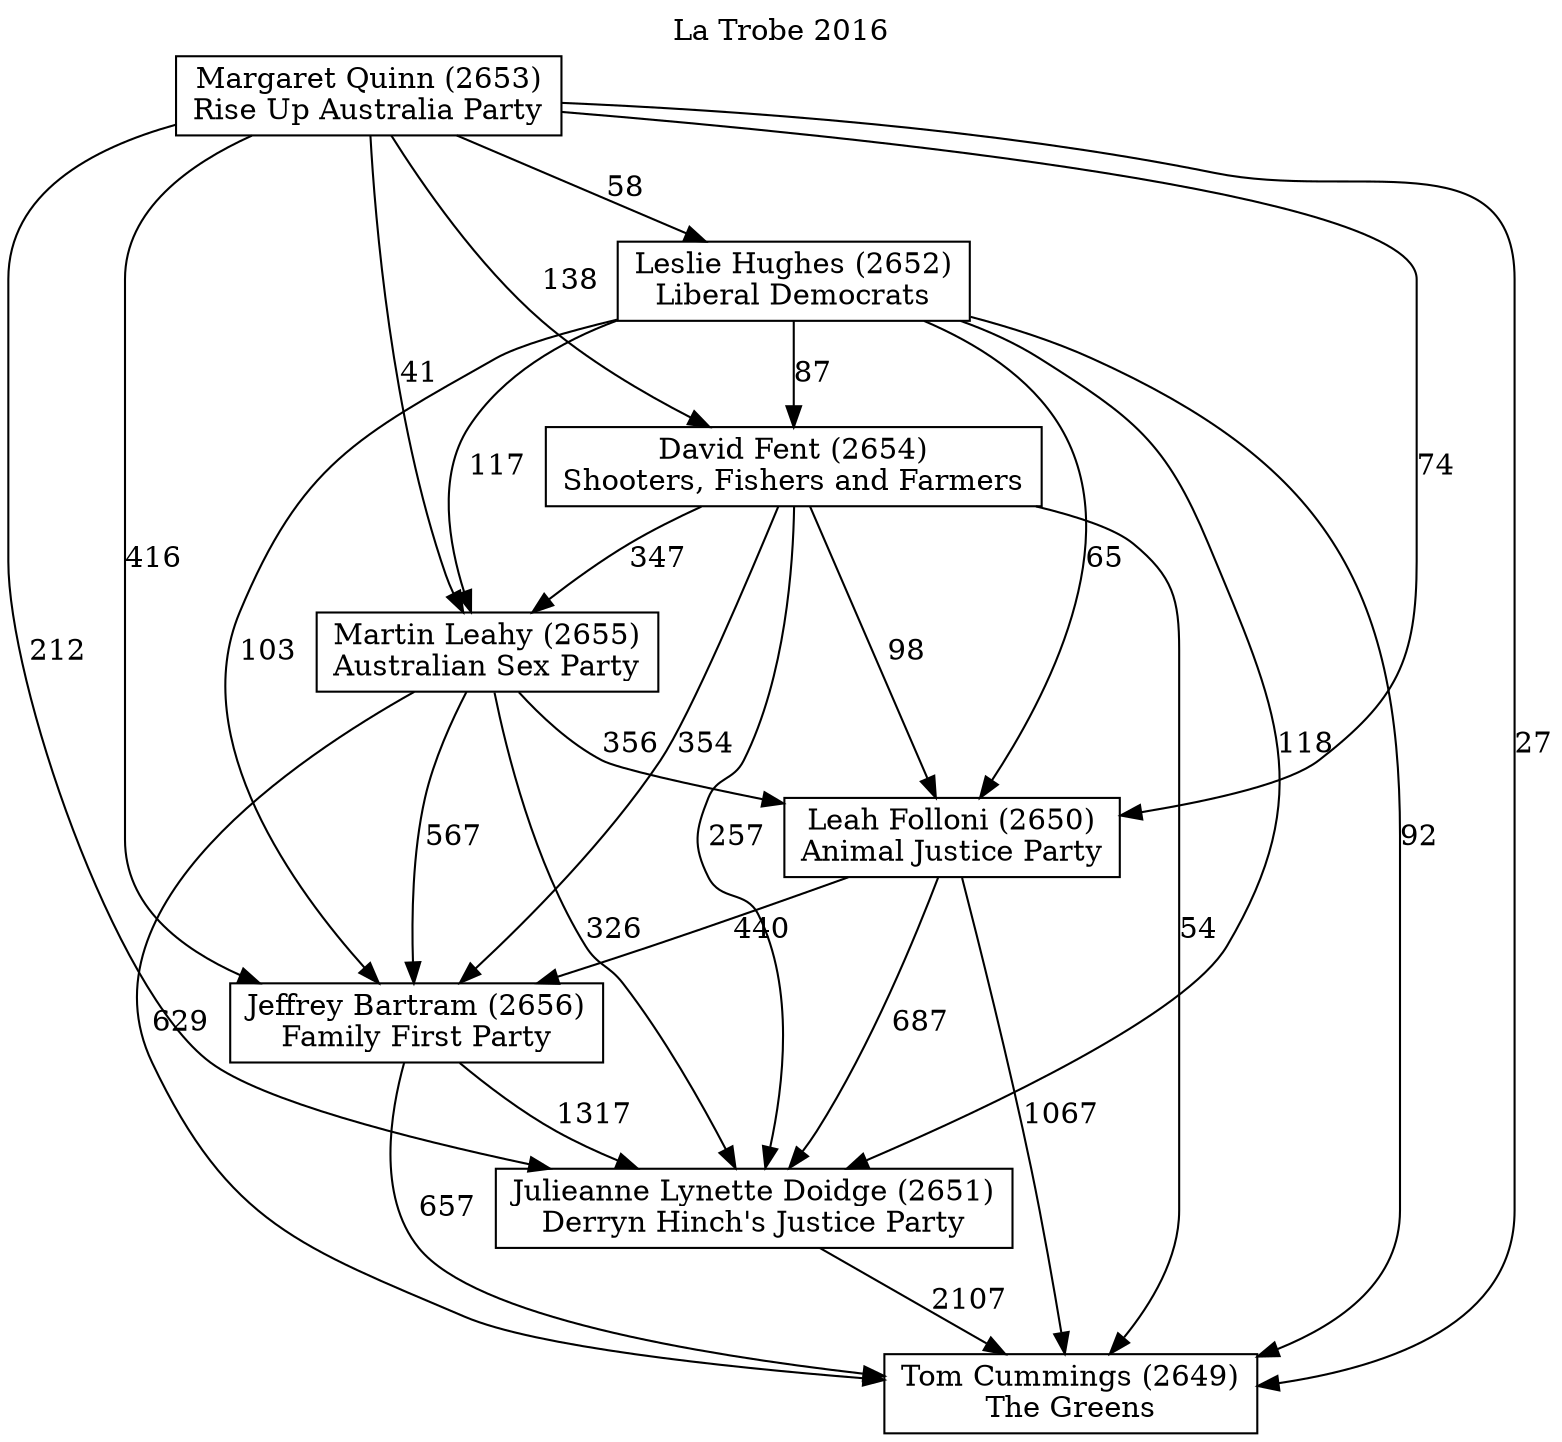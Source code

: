 // House preference flow
digraph "Tom Cummings (2649)_La Trobe_2016" {
	graph [label="La Trobe 2016" labelloc=t mclimit=10]
	node [shape=box]
	"Martin Leahy (2655)" [label="Martin Leahy (2655)
Australian Sex Party"]
	"Jeffrey Bartram (2656)" [label="Jeffrey Bartram (2656)
Family First Party"]
	"Leah Folloni (2650)" [label="Leah Folloni (2650)
Animal Justice Party"]
	"Margaret Quinn (2653)" [label="Margaret Quinn (2653)
Rise Up Australia Party"]
	"Julieanne Lynette Doidge (2651)" [label="Julieanne Lynette Doidge (2651)
Derryn Hinch's Justice Party"]
	"Tom Cummings (2649)" [label="Tom Cummings (2649)
The Greens"]
	"David Fent (2654)" [label="David Fent (2654)
Shooters, Fishers and Farmers"]
	"Leslie Hughes (2652)" [label="Leslie Hughes (2652)
Liberal Democrats"]
	"Leslie Hughes (2652)" -> "Jeffrey Bartram (2656)" [label=103]
	"Margaret Quinn (2653)" -> "Leah Folloni (2650)" [label=74]
	"Margaret Quinn (2653)" -> "Julieanne Lynette Doidge (2651)" [label=212]
	"Margaret Quinn (2653)" -> "David Fent (2654)" [label=138]
	"Leah Folloni (2650)" -> "Julieanne Lynette Doidge (2651)" [label=687]
	"Martin Leahy (2655)" -> "Jeffrey Bartram (2656)" [label=567]
	"Leslie Hughes (2652)" -> "Tom Cummings (2649)" [label=92]
	"David Fent (2654)" -> "Martin Leahy (2655)" [label=347]
	"Leslie Hughes (2652)" -> "Leah Folloni (2650)" [label=65]
	"David Fent (2654)" -> "Julieanne Lynette Doidge (2651)" [label=257]
	"Leah Folloni (2650)" -> "Jeffrey Bartram (2656)" [label=440]
	"Margaret Quinn (2653)" -> "Leslie Hughes (2652)" [label=58]
	"Leah Folloni (2650)" -> "Tom Cummings (2649)" [label=1067]
	"Leslie Hughes (2652)" -> "Julieanne Lynette Doidge (2651)" [label=118]
	"David Fent (2654)" -> "Tom Cummings (2649)" [label=54]
	"David Fent (2654)" -> "Leah Folloni (2650)" [label=98]
	"David Fent (2654)" -> "Jeffrey Bartram (2656)" [label=354]
	"Margaret Quinn (2653)" -> "Martin Leahy (2655)" [label=41]
	"Martin Leahy (2655)" -> "Julieanne Lynette Doidge (2651)" [label=326]
	"Margaret Quinn (2653)" -> "Tom Cummings (2649)" [label=27]
	"Julieanne Lynette Doidge (2651)" -> "Tom Cummings (2649)" [label=2107]
	"Martin Leahy (2655)" -> "Leah Folloni (2650)" [label=356]
	"Leslie Hughes (2652)" -> "David Fent (2654)" [label=87]
	"Leslie Hughes (2652)" -> "Martin Leahy (2655)" [label=117]
	"Martin Leahy (2655)" -> "Tom Cummings (2649)" [label=629]
	"Jeffrey Bartram (2656)" -> "Julieanne Lynette Doidge (2651)" [label=1317]
	"Jeffrey Bartram (2656)" -> "Tom Cummings (2649)" [label=657]
	"Margaret Quinn (2653)" -> "Jeffrey Bartram (2656)" [label=416]
}
